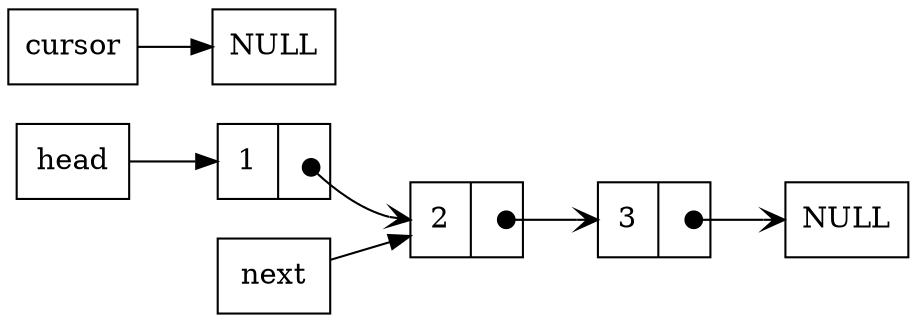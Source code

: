 digraph reverse {
        rankdir=LR;
        node [shape=record];
        head [label= "head"];

        n1 [label="{ <data> 1 | <ref>  }"];
        n2 [label="{ <data> 2 | <ref>  }"];
        n3 [label="{ <data> 3 | <ref>  }"];

        null [label="NULL"]
        c [label="cursor"]
        next [label="next"]
        c -> null
        head-> n1;
        next ->n2;
        n1:ref:c -> n2:data [arrowhead=vee, arrowtail=dot, dir=both, tailclip=false];
        n2:ref:c -> n3:data [arrowhead=vee, arrowtail=dot, dir=both, tailclip=false];
        n3:ref:c -> NULL      [arrowhead=vee, arrowtail=dot, dir=both, tailclip=false];
}
